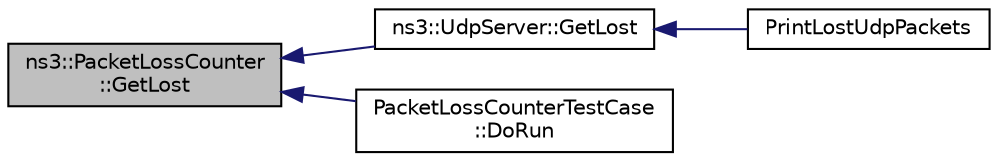 digraph "ns3::PacketLossCounter::GetLost"
{
  edge [fontname="Helvetica",fontsize="10",labelfontname="Helvetica",labelfontsize="10"];
  node [fontname="Helvetica",fontsize="10",shape=record];
  rankdir="LR";
  Node1 [label="ns3::PacketLossCounter\l::GetLost",height=0.2,width=0.4,color="black", fillcolor="grey75", style="filled", fontcolor="black"];
  Node1 -> Node2 [dir="back",color="midnightblue",fontsize="10",style="solid"];
  Node2 [label="ns3::UdpServer::GetLost",height=0.2,width=0.4,color="black", fillcolor="white", style="filled",URL="$d0/d90/classns3_1_1UdpServer.html#ae4702ca7e022bf5e960fce26c1198b8e",tooltip="Returns the number of lost packets. "];
  Node2 -> Node3 [dir="back",color="midnightblue",fontsize="10",style="solid"];
  Node3 [label="PrintLostUdpPackets",height=0.2,width=0.4,color="black", fillcolor="white", style="filled",URL="$d5/d1b/mc-twoenbs_8cc.html#a48c6af75b3508021f7b5d5847dd4a888"];
  Node1 -> Node4 [dir="back",color="midnightblue",fontsize="10",style="solid"];
  Node4 [label="PacketLossCounterTestCase\l::DoRun",height=0.2,width=0.4,color="black", fillcolor="white", style="filled",URL="$df/df9/classPacketLossCounterTestCase.html#a693d432341eff87a2dd0b1b54e70f9db",tooltip="Implementation to actually run this TestCase. "];
}
